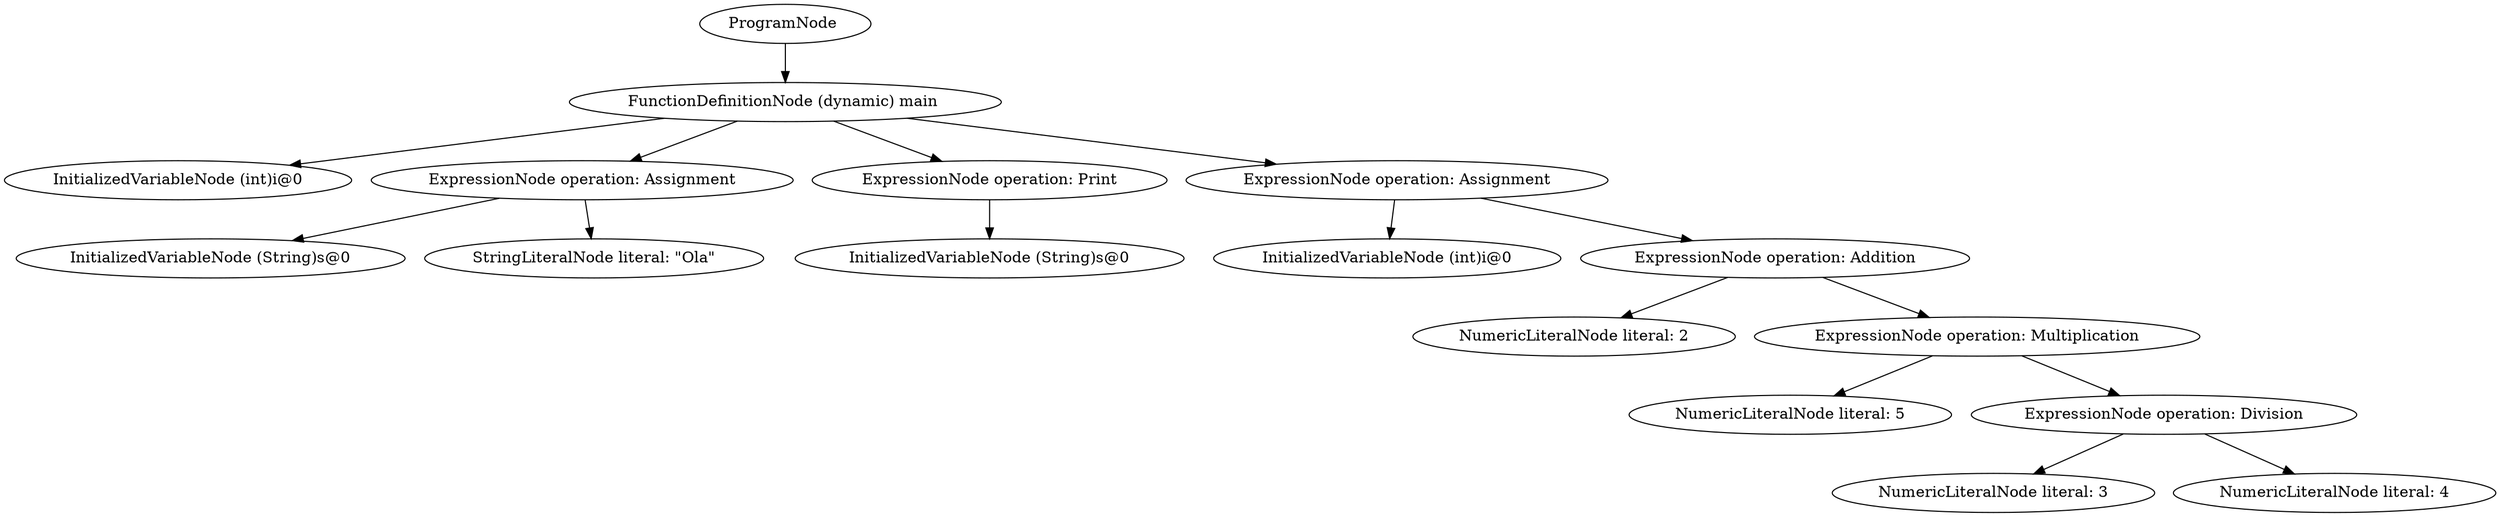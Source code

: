digraph {
graph [ordering="out"];
node0[label="ProgramNode "];
node1[label="FunctionDefinitionNode (dynamic) main "];
node2[label="InitializedVariableNode (int)i@0"];
node1 -> node2;
node3[label="ExpressionNode operation: Assignment"];
node4[label="InitializedVariableNode (String)s@0"];
node3 -> node4;
node5[label="StringLiteralNode literal: \"Ola\""];
node3 -> node5;
node1 -> node3;
node6[label="ExpressionNode operation: Print"];
node7[label="InitializedVariableNode (String)s@0"];
node6 -> node7;
node1 -> node6;
node8[label="ExpressionNode operation: Assignment"];
node9[label="InitializedVariableNode (int)i@0"];
node8 -> node9;
node10[label="ExpressionNode operation: Addition"];
node11[label="NumericLiteralNode literal: 2"];
node10 -> node11;
node12[label="ExpressionNode operation: Multiplication"];
node13[label="NumericLiteralNode literal: 5"];
node12 -> node13;
node14[label="ExpressionNode operation: Division"];
node15[label="NumericLiteralNode literal: 3"];
node14 -> node15;
node16[label="NumericLiteralNode literal: 4"];
node14 -> node16;
node12 -> node14;
node10 -> node12;
node8 -> node10;
node1 -> node8;
node0 -> node1;
}
